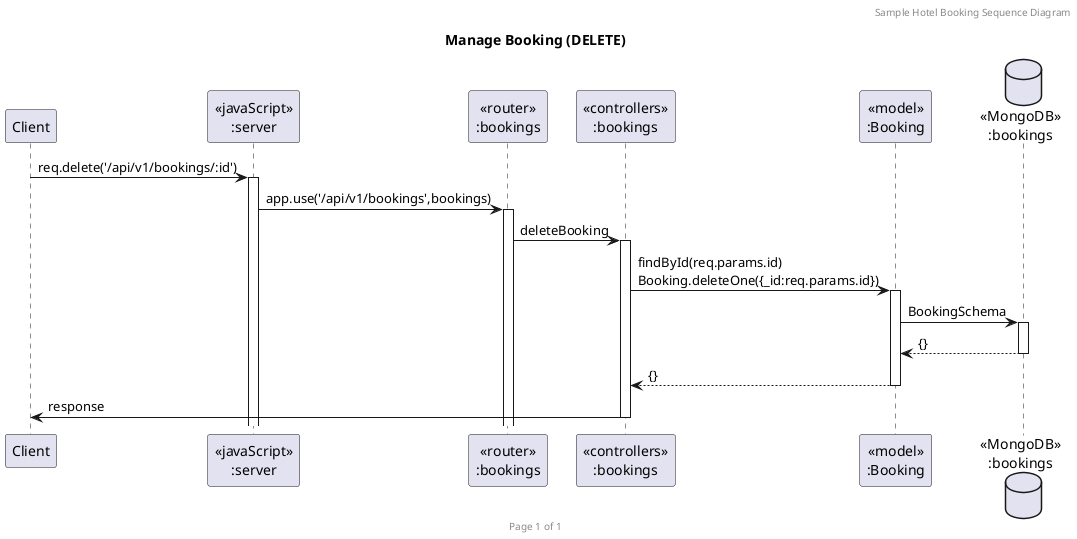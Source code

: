 @startuml Booking Delete

header Sample Hotel Booking Sequence Diagram
footer Page %page% of %lastpage%
title "Manage Booking (DELETE)"

participant "Client" as client
participant "<<javaScript>>\n:server" as server
participant "<<router>>\n:bookings" as routerBookings
participant "<<controllers>>\n:bookings" as controllersBookings
participant "<<model>>\n:Booking" as modelBooking
database "<<MongoDB>>\n:bookings" as BookingsDatabase

client->server++:req.delete('/api/v1/bookings/:id')
server->routerBookings++:app.use('/api/v1/bookings',bookings)
routerBookings->controllersBookings++:deleteBooking
controllersBookings->modelBooking ++:findById(req.params.id)\nBooking.deleteOne({_id:req.params.id})
modelBooking ->BookingsDatabase ++: BookingSchema
BookingsDatabase --> modelBooking --: {}
controllersBookings <-- modelBooking --:{}
controllersBookings->client --:response

@enduml